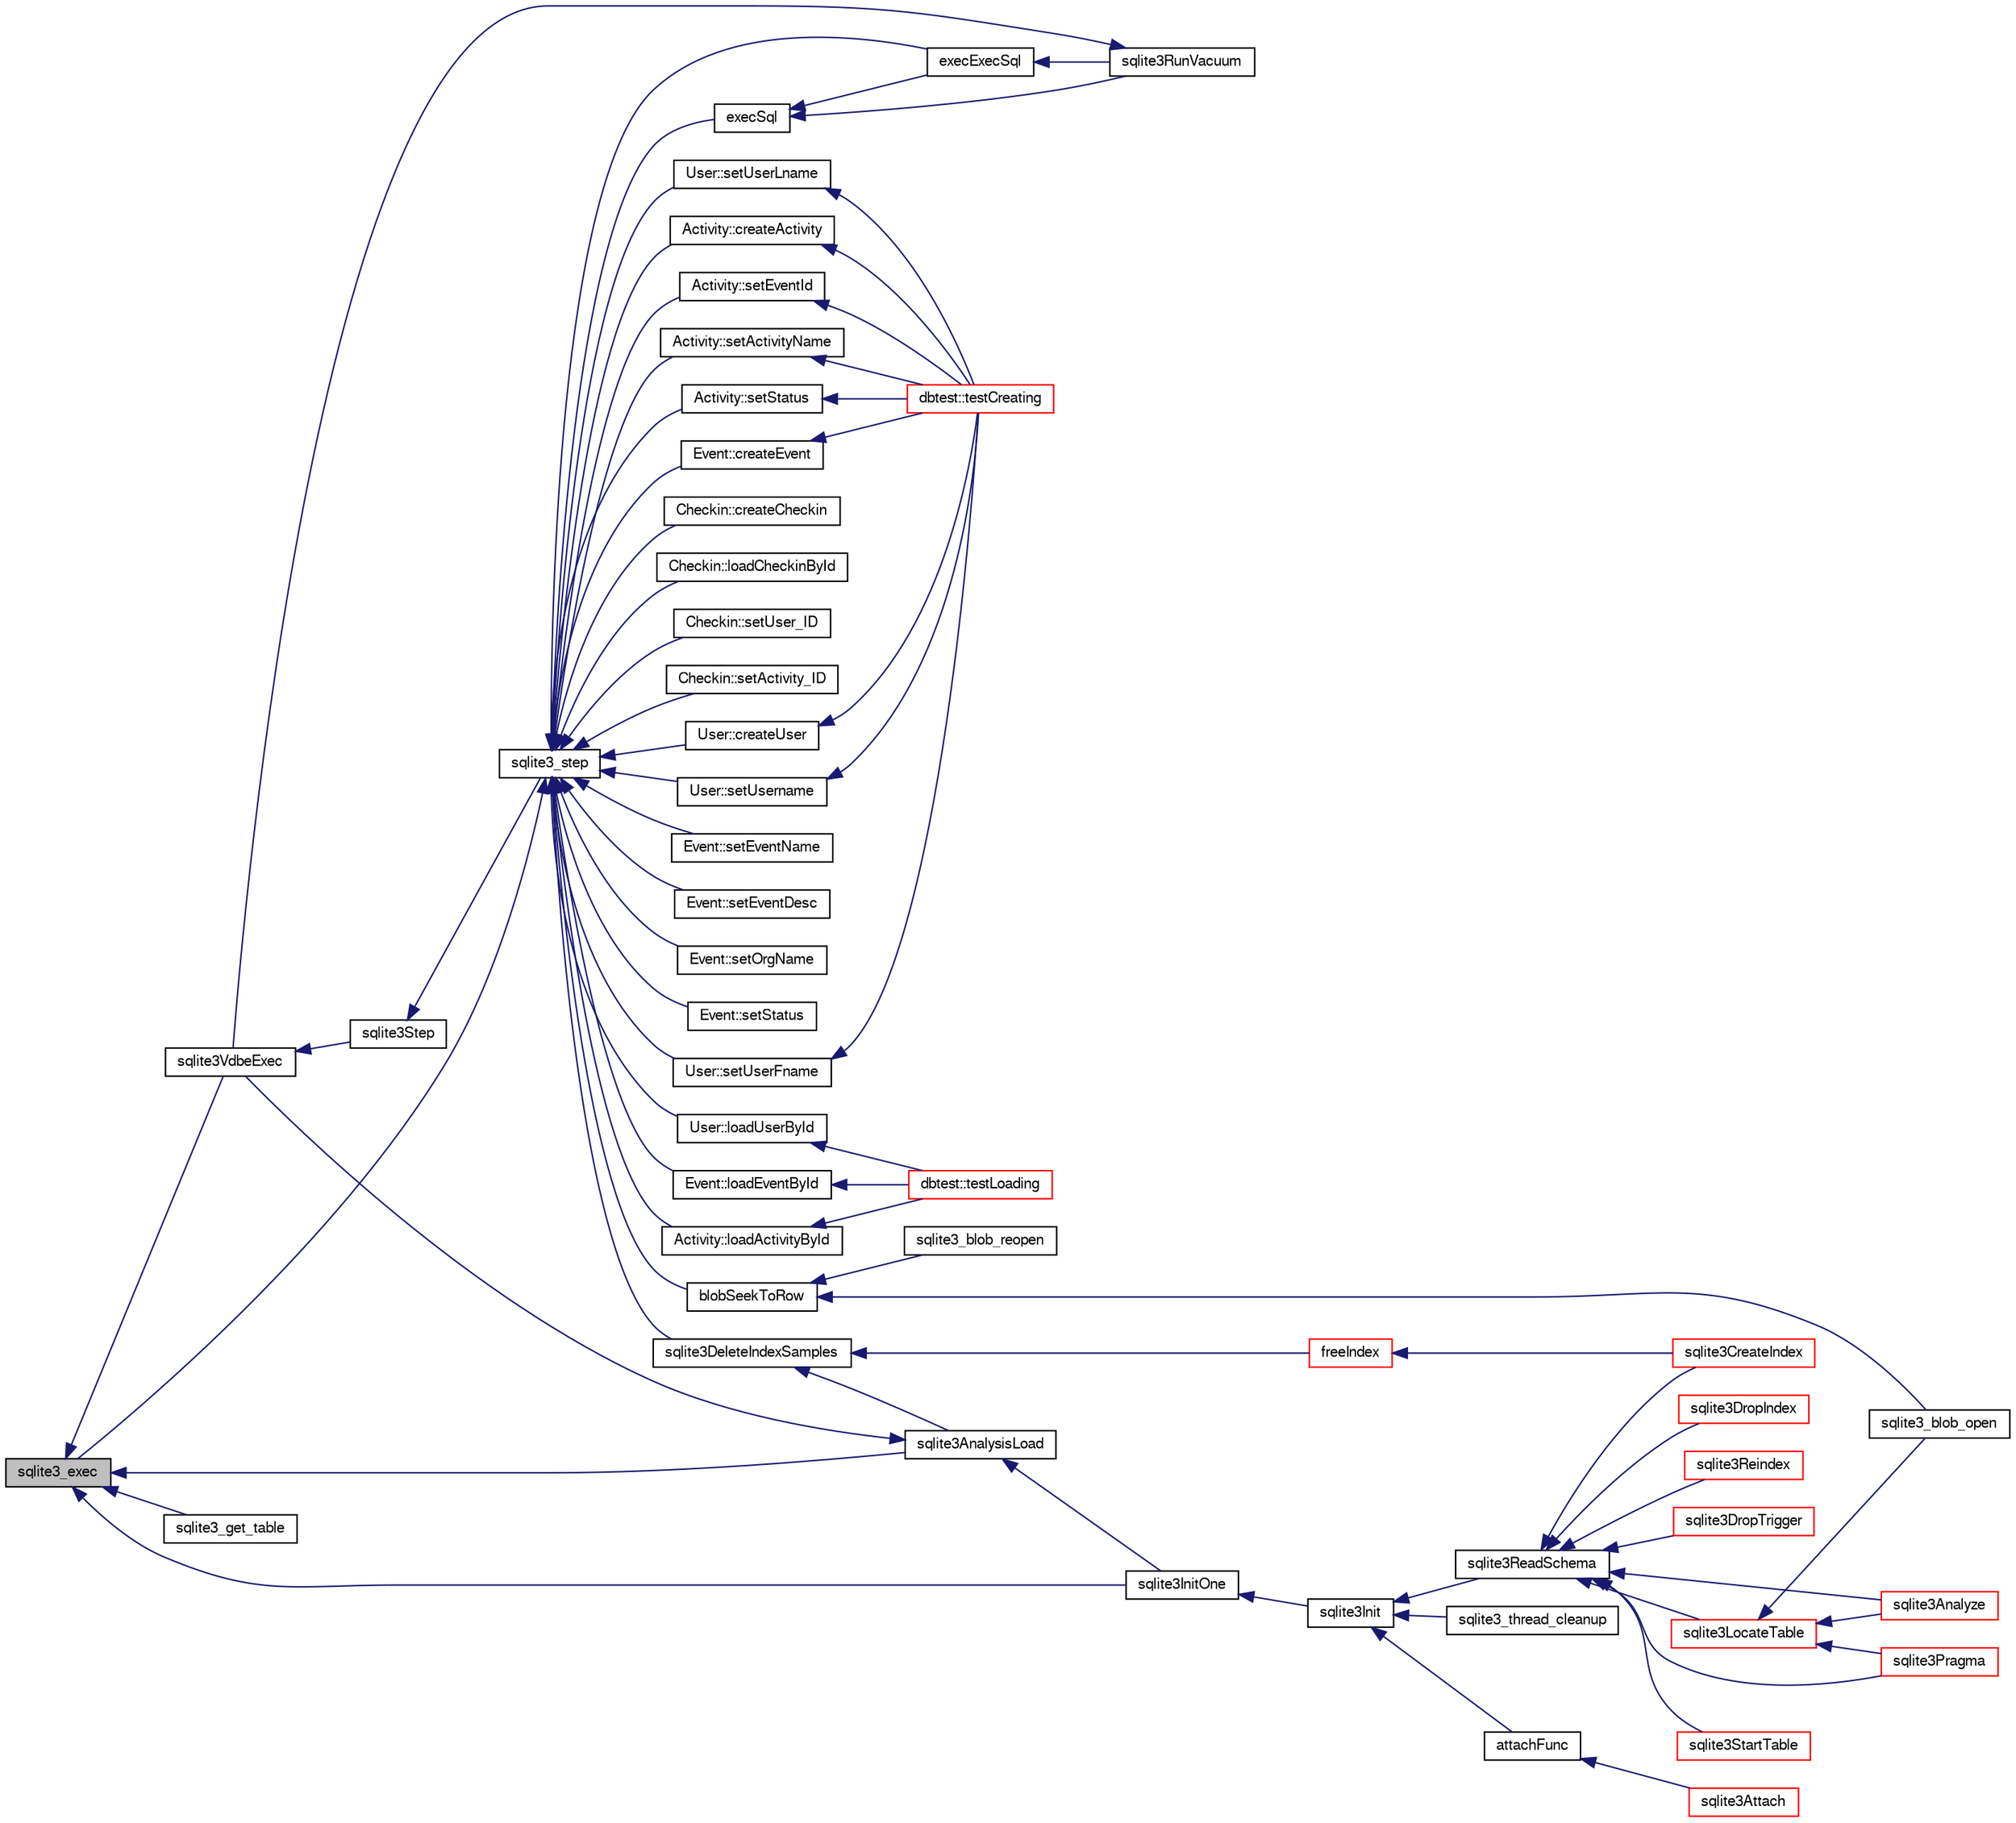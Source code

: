 digraph "sqlite3_exec"
{
  edge [fontname="FreeSans",fontsize="10",labelfontname="FreeSans",labelfontsize="10"];
  node [fontname="FreeSans",fontsize="10",shape=record];
  rankdir="LR";
  Node32566 [label="sqlite3_exec",height=0.2,width=0.4,color="black", fillcolor="grey75", style="filled", fontcolor="black"];
  Node32566 -> Node32567 [dir="back",color="midnightblue",fontsize="10",style="solid",fontname="FreeSans"];
  Node32567 [label="sqlite3VdbeExec",height=0.2,width=0.4,color="black", fillcolor="white", style="filled",URL="$sqlite3_8c.html#a8ce40a614bdc56719c4d642b1e4dfb21"];
  Node32567 -> Node32568 [dir="back",color="midnightblue",fontsize="10",style="solid",fontname="FreeSans"];
  Node32568 [label="sqlite3Step",height=0.2,width=0.4,color="black", fillcolor="white", style="filled",URL="$sqlite3_8c.html#a3f2872e873e2758a4beedad1d5113554"];
  Node32568 -> Node32569 [dir="back",color="midnightblue",fontsize="10",style="solid",fontname="FreeSans"];
  Node32569 [label="sqlite3_step",height=0.2,width=0.4,color="black", fillcolor="white", style="filled",URL="$sqlite3_8h.html#ac1e491ce36b7471eb28387f7d3c74334"];
  Node32569 -> Node32570 [dir="back",color="midnightblue",fontsize="10",style="solid",fontname="FreeSans"];
  Node32570 [label="Activity::createActivity",height=0.2,width=0.4,color="black", fillcolor="white", style="filled",URL="$classActivity.html#a813cc5e52c14ab49b39014c134e3425b"];
  Node32570 -> Node32571 [dir="back",color="midnightblue",fontsize="10",style="solid",fontname="FreeSans"];
  Node32571 [label="dbtest::testCreating",height=0.2,width=0.4,color="red", fillcolor="white", style="filled",URL="$classdbtest.html#a8193e88a7df657069c8a6bd09c8243b7"];
  Node32569 -> Node32573 [dir="back",color="midnightblue",fontsize="10",style="solid",fontname="FreeSans"];
  Node32573 [label="Activity::loadActivityById",height=0.2,width=0.4,color="black", fillcolor="white", style="filled",URL="$classActivity.html#abe4ffb4f08a47212ebf9013259d9e7fd"];
  Node32573 -> Node32574 [dir="back",color="midnightblue",fontsize="10",style="solid",fontname="FreeSans"];
  Node32574 [label="dbtest::testLoading",height=0.2,width=0.4,color="red", fillcolor="white", style="filled",URL="$classdbtest.html#a6f98d82a2c8e2b9040848763504ddae1"];
  Node32569 -> Node32575 [dir="back",color="midnightblue",fontsize="10",style="solid",fontname="FreeSans"];
  Node32575 [label="Activity::setEventId",height=0.2,width=0.4,color="black", fillcolor="white", style="filled",URL="$classActivity.html#adb1d0fd0d08f473e068f0a4086bfa9ca"];
  Node32575 -> Node32571 [dir="back",color="midnightblue",fontsize="10",style="solid",fontname="FreeSans"];
  Node32569 -> Node32576 [dir="back",color="midnightblue",fontsize="10",style="solid",fontname="FreeSans"];
  Node32576 [label="Activity::setActivityName",height=0.2,width=0.4,color="black", fillcolor="white", style="filled",URL="$classActivity.html#a62dc3737b33915a36086f9dd26d16a81"];
  Node32576 -> Node32571 [dir="back",color="midnightblue",fontsize="10",style="solid",fontname="FreeSans"];
  Node32569 -> Node32577 [dir="back",color="midnightblue",fontsize="10",style="solid",fontname="FreeSans"];
  Node32577 [label="Activity::setStatus",height=0.2,width=0.4,color="black", fillcolor="white", style="filled",URL="$classActivity.html#af618135a7738f4d2a7ee147a8ef912ea"];
  Node32577 -> Node32571 [dir="back",color="midnightblue",fontsize="10",style="solid",fontname="FreeSans"];
  Node32569 -> Node32578 [dir="back",color="midnightblue",fontsize="10",style="solid",fontname="FreeSans"];
  Node32578 [label="Checkin::createCheckin",height=0.2,width=0.4,color="black", fillcolor="white", style="filled",URL="$classCheckin.html#a4e40acdf7fff0e607f6de4f24f3a163c"];
  Node32569 -> Node32579 [dir="back",color="midnightblue",fontsize="10",style="solid",fontname="FreeSans"];
  Node32579 [label="Checkin::loadCheckinById",height=0.2,width=0.4,color="black", fillcolor="white", style="filled",URL="$classCheckin.html#a3461f70ea6c68475225f2a07f78a21e0"];
  Node32569 -> Node32580 [dir="back",color="midnightblue",fontsize="10",style="solid",fontname="FreeSans"];
  Node32580 [label="Checkin::setUser_ID",height=0.2,width=0.4,color="black", fillcolor="white", style="filled",URL="$classCheckin.html#a76ab640f4f912876dbebf183db5359c6"];
  Node32569 -> Node32581 [dir="back",color="midnightblue",fontsize="10",style="solid",fontname="FreeSans"];
  Node32581 [label="Checkin::setActivity_ID",height=0.2,width=0.4,color="black", fillcolor="white", style="filled",URL="$classCheckin.html#ab2ff3ec2604ec73a42af25874a00b232"];
  Node32569 -> Node32582 [dir="back",color="midnightblue",fontsize="10",style="solid",fontname="FreeSans"];
  Node32582 [label="Event::createEvent",height=0.2,width=0.4,color="black", fillcolor="white", style="filled",URL="$classEvent.html#a77adb9f4a46ffb32c2d931f0691f5903"];
  Node32582 -> Node32571 [dir="back",color="midnightblue",fontsize="10",style="solid",fontname="FreeSans"];
  Node32569 -> Node32583 [dir="back",color="midnightblue",fontsize="10",style="solid",fontname="FreeSans"];
  Node32583 [label="Event::loadEventById",height=0.2,width=0.4,color="black", fillcolor="white", style="filled",URL="$classEvent.html#afa66cea33f722dbeecb69cc98fdea055"];
  Node32583 -> Node32574 [dir="back",color="midnightblue",fontsize="10",style="solid",fontname="FreeSans"];
  Node32569 -> Node32584 [dir="back",color="midnightblue",fontsize="10",style="solid",fontname="FreeSans"];
  Node32584 [label="Event::setEventName",height=0.2,width=0.4,color="black", fillcolor="white", style="filled",URL="$classEvent.html#a10596b6ca077df05184e30d62b08729d"];
  Node32569 -> Node32585 [dir="back",color="midnightblue",fontsize="10",style="solid",fontname="FreeSans"];
  Node32585 [label="Event::setEventDesc",height=0.2,width=0.4,color="black", fillcolor="white", style="filled",URL="$classEvent.html#ae36b8377dcae792f1c5c4726024c981b"];
  Node32569 -> Node32586 [dir="back",color="midnightblue",fontsize="10",style="solid",fontname="FreeSans"];
  Node32586 [label="Event::setOrgName",height=0.2,width=0.4,color="black", fillcolor="white", style="filled",URL="$classEvent.html#a19aac0f776bd764563a54977656cf680"];
  Node32569 -> Node32587 [dir="back",color="midnightblue",fontsize="10",style="solid",fontname="FreeSans"];
  Node32587 [label="Event::setStatus",height=0.2,width=0.4,color="black", fillcolor="white", style="filled",URL="$classEvent.html#ab0a6b9285af0f4172eb841e2b80f8972"];
  Node32569 -> Node32588 [dir="back",color="midnightblue",fontsize="10",style="solid",fontname="FreeSans"];
  Node32588 [label="blobSeekToRow",height=0.2,width=0.4,color="black", fillcolor="white", style="filled",URL="$sqlite3_8c.html#afff57e13332b98c8a44a7cebe38962ab"];
  Node32588 -> Node32589 [dir="back",color="midnightblue",fontsize="10",style="solid",fontname="FreeSans"];
  Node32589 [label="sqlite3_blob_open",height=0.2,width=0.4,color="black", fillcolor="white", style="filled",URL="$sqlite3_8h.html#adb8ad839a5bdd62a43785132bc7dd518"];
  Node32588 -> Node32590 [dir="back",color="midnightblue",fontsize="10",style="solid",fontname="FreeSans"];
  Node32590 [label="sqlite3_blob_reopen",height=0.2,width=0.4,color="black", fillcolor="white", style="filled",URL="$sqlite3_8h.html#abc77c24fdc0150138490359a94360f7e"];
  Node32569 -> Node32591 [dir="back",color="midnightblue",fontsize="10",style="solid",fontname="FreeSans"];
  Node32591 [label="sqlite3DeleteIndexSamples",height=0.2,width=0.4,color="black", fillcolor="white", style="filled",URL="$sqlite3_8c.html#aaeda0302fbf61397ec009f65bed047ef"];
  Node32591 -> Node32592 [dir="back",color="midnightblue",fontsize="10",style="solid",fontname="FreeSans"];
  Node32592 [label="sqlite3AnalysisLoad",height=0.2,width=0.4,color="black", fillcolor="white", style="filled",URL="$sqlite3_8c.html#a48a2301c27e1d3d68708b9b8761b5a01"];
  Node32592 -> Node32567 [dir="back",color="midnightblue",fontsize="10",style="solid",fontname="FreeSans"];
  Node32592 -> Node32593 [dir="back",color="midnightblue",fontsize="10",style="solid",fontname="FreeSans"];
  Node32593 [label="sqlite3InitOne",height=0.2,width=0.4,color="black", fillcolor="white", style="filled",URL="$sqlite3_8c.html#ac4318b25df65269906b0379251fe9b85"];
  Node32593 -> Node32594 [dir="back",color="midnightblue",fontsize="10",style="solid",fontname="FreeSans"];
  Node32594 [label="sqlite3Init",height=0.2,width=0.4,color="black", fillcolor="white", style="filled",URL="$sqlite3_8c.html#aed74e3dc765631a833f522f425ff5a48"];
  Node32594 -> Node32595 [dir="back",color="midnightblue",fontsize="10",style="solid",fontname="FreeSans"];
  Node32595 [label="attachFunc",height=0.2,width=0.4,color="black", fillcolor="white", style="filled",URL="$sqlite3_8c.html#a69cb751a7da501b9a0aa37e0d7c3eaf7"];
  Node32595 -> Node32596 [dir="back",color="midnightblue",fontsize="10",style="solid",fontname="FreeSans"];
  Node32596 [label="sqlite3Attach",height=0.2,width=0.4,color="red", fillcolor="white", style="filled",URL="$sqlite3_8c.html#ae0907fe0b43cc1b4c7e6a16213e8546f"];
  Node32594 -> Node32599 [dir="back",color="midnightblue",fontsize="10",style="solid",fontname="FreeSans"];
  Node32599 [label="sqlite3ReadSchema",height=0.2,width=0.4,color="black", fillcolor="white", style="filled",URL="$sqlite3_8c.html#ac41a97f30334f7d35b2b5713097eca90"];
  Node32599 -> Node32600 [dir="back",color="midnightblue",fontsize="10",style="solid",fontname="FreeSans"];
  Node32600 [label="sqlite3Analyze",height=0.2,width=0.4,color="red", fillcolor="white", style="filled",URL="$sqlite3_8c.html#ac696deb1ccaae3fa855cfbd0bfd4d048"];
  Node32599 -> Node32601 [dir="back",color="midnightblue",fontsize="10",style="solid",fontname="FreeSans"];
  Node32601 [label="sqlite3LocateTable",height=0.2,width=0.4,color="red", fillcolor="white", style="filled",URL="$sqlite3_8c.html#adfeea5b18971250d4ff7f5a44e134d75"];
  Node32601 -> Node32589 [dir="back",color="midnightblue",fontsize="10",style="solid",fontname="FreeSans"];
  Node32601 -> Node32600 [dir="back",color="midnightblue",fontsize="10",style="solid",fontname="FreeSans"];
  Node32601 -> Node32645 [dir="back",color="midnightblue",fontsize="10",style="solid",fontname="FreeSans"];
  Node32645 [label="sqlite3Pragma",height=0.2,width=0.4,color="red", fillcolor="white", style="filled",URL="$sqlite3_8c.html#a111391370f58f8e6a6eca51fd34d62ed"];
  Node32599 -> Node32689 [dir="back",color="midnightblue",fontsize="10",style="solid",fontname="FreeSans"];
  Node32689 [label="sqlite3StartTable",height=0.2,width=0.4,color="red", fillcolor="white", style="filled",URL="$sqlite3_8c.html#af49b4395f39d9078a0dda2484c183012"];
  Node32599 -> Node32606 [dir="back",color="midnightblue",fontsize="10",style="solid",fontname="FreeSans"];
  Node32606 [label="sqlite3CreateIndex",height=0.2,width=0.4,color="red", fillcolor="white", style="filled",URL="$sqlite3_8c.html#a8dbe5e590ab6c58a8c45f34f7c81e825"];
  Node32599 -> Node32691 [dir="back",color="midnightblue",fontsize="10",style="solid",fontname="FreeSans"];
  Node32691 [label="sqlite3DropIndex",height=0.2,width=0.4,color="red", fillcolor="white", style="filled",URL="$sqlite3_8c.html#a3ffd2536f34a0cf6d427710b06b71e83"];
  Node32599 -> Node32659 [dir="back",color="midnightblue",fontsize="10",style="solid",fontname="FreeSans"];
  Node32659 [label="sqlite3Reindex",height=0.2,width=0.4,color="red", fillcolor="white", style="filled",URL="$sqlite3_8c.html#abd189e31189391e1ef114b413ff4abbf"];
  Node32599 -> Node32645 [dir="back",color="midnightblue",fontsize="10",style="solid",fontname="FreeSans"];
  Node32599 -> Node32692 [dir="back",color="midnightblue",fontsize="10",style="solid",fontname="FreeSans"];
  Node32692 [label="sqlite3DropTrigger",height=0.2,width=0.4,color="red", fillcolor="white", style="filled",URL="$sqlite3_8c.html#affdf1dd65e331b06feaef6ff8636305f"];
  Node32594 -> Node32693 [dir="back",color="midnightblue",fontsize="10",style="solid",fontname="FreeSans"];
  Node32693 [label="sqlite3_thread_cleanup",height=0.2,width=0.4,color="black", fillcolor="white", style="filled",URL="$sqlite3_8h.html#a34980c829db84f02e1a1599063469f06"];
  Node32591 -> Node32694 [dir="back",color="midnightblue",fontsize="10",style="solid",fontname="FreeSans"];
  Node32694 [label="freeIndex",height=0.2,width=0.4,color="red", fillcolor="white", style="filled",URL="$sqlite3_8c.html#a00907c99c18d5bcb9d0b38c077146c31"];
  Node32694 -> Node32606 [dir="back",color="midnightblue",fontsize="10",style="solid",fontname="FreeSans"];
  Node32569 -> Node32566 [dir="back",color="midnightblue",fontsize="10",style="solid",fontname="FreeSans"];
  Node32569 -> Node32751 [dir="back",color="midnightblue",fontsize="10",style="solid",fontname="FreeSans"];
  Node32751 [label="execSql",height=0.2,width=0.4,color="black", fillcolor="white", style="filled",URL="$sqlite3_8c.html#a7d16651b98a110662f4c265eff0246cb"];
  Node32751 -> Node32752 [dir="back",color="midnightblue",fontsize="10",style="solid",fontname="FreeSans"];
  Node32752 [label="execExecSql",height=0.2,width=0.4,color="black", fillcolor="white", style="filled",URL="$sqlite3_8c.html#ac1be09a6c047f21133d16378d301e0d4"];
  Node32752 -> Node32753 [dir="back",color="midnightblue",fontsize="10",style="solid",fontname="FreeSans"];
  Node32753 [label="sqlite3RunVacuum",height=0.2,width=0.4,color="black", fillcolor="white", style="filled",URL="$sqlite3_8c.html#a5e83ddc7b3e7e8e79ad5d1fc92de1d2f"];
  Node32753 -> Node32567 [dir="back",color="midnightblue",fontsize="10",style="solid",fontname="FreeSans"];
  Node32751 -> Node32753 [dir="back",color="midnightblue",fontsize="10",style="solid",fontname="FreeSans"];
  Node32569 -> Node32752 [dir="back",color="midnightblue",fontsize="10",style="solid",fontname="FreeSans"];
  Node32569 -> Node32754 [dir="back",color="midnightblue",fontsize="10",style="solid",fontname="FreeSans"];
  Node32754 [label="User::createUser",height=0.2,width=0.4,color="black", fillcolor="white", style="filled",URL="$classUser.html#a22ed673939e8cc0a136130b809bba513"];
  Node32754 -> Node32571 [dir="back",color="midnightblue",fontsize="10",style="solid",fontname="FreeSans"];
  Node32569 -> Node32755 [dir="back",color="midnightblue",fontsize="10",style="solid",fontname="FreeSans"];
  Node32755 [label="User::loadUserById",height=0.2,width=0.4,color="black", fillcolor="white", style="filled",URL="$classUser.html#a863377665b7fb83c5547dcf9727f5092"];
  Node32755 -> Node32574 [dir="back",color="midnightblue",fontsize="10",style="solid",fontname="FreeSans"];
  Node32569 -> Node32756 [dir="back",color="midnightblue",fontsize="10",style="solid",fontname="FreeSans"];
  Node32756 [label="User::setUsername",height=0.2,width=0.4,color="black", fillcolor="white", style="filled",URL="$classUser.html#aa0497022a136cb78de785b0a39ae60b1"];
  Node32756 -> Node32571 [dir="back",color="midnightblue",fontsize="10",style="solid",fontname="FreeSans"];
  Node32569 -> Node32757 [dir="back",color="midnightblue",fontsize="10",style="solid",fontname="FreeSans"];
  Node32757 [label="User::setUserFname",height=0.2,width=0.4,color="black", fillcolor="white", style="filled",URL="$classUser.html#a72657eb55cd0ca437b4841a43f19912f"];
  Node32757 -> Node32571 [dir="back",color="midnightblue",fontsize="10",style="solid",fontname="FreeSans"];
  Node32569 -> Node32758 [dir="back",color="midnightblue",fontsize="10",style="solid",fontname="FreeSans"];
  Node32758 [label="User::setUserLname",height=0.2,width=0.4,color="black", fillcolor="white", style="filled",URL="$classUser.html#aa25973387e5afe1aa6f60dd6545e33b5"];
  Node32758 -> Node32571 [dir="back",color="midnightblue",fontsize="10",style="solid",fontname="FreeSans"];
  Node32566 -> Node32592 [dir="back",color="midnightblue",fontsize="10",style="solid",fontname="FreeSans"];
  Node32566 -> Node32593 [dir="back",color="midnightblue",fontsize="10",style="solid",fontname="FreeSans"];
  Node32566 -> Node32826 [dir="back",color="midnightblue",fontsize="10",style="solid",fontname="FreeSans"];
  Node32826 [label="sqlite3_get_table",height=0.2,width=0.4,color="black", fillcolor="white", style="filled",URL="$sqlite3_8h.html#a5effeac4e12df57beaa35c5be1f61579"];
}
